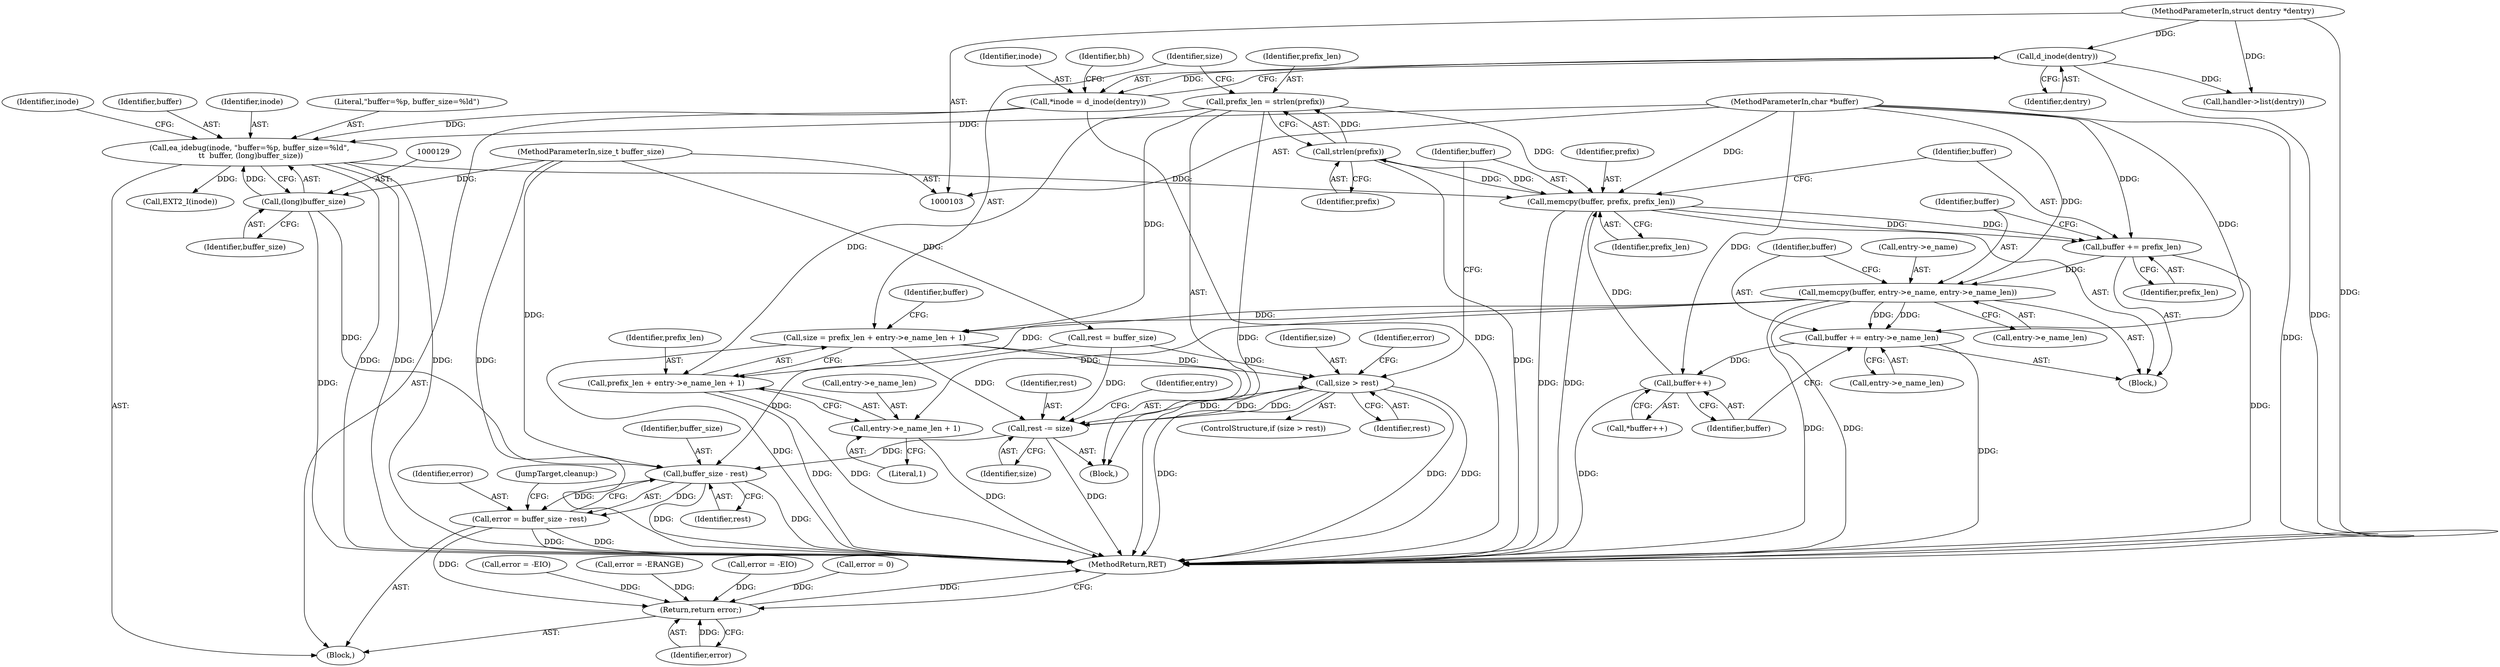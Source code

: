 digraph "0_linux_be0726d33cb8f411945884664924bed3cb8c70ee_8@API" {
"1000295" [label="(Call,prefix_len = strlen(prefix))"];
"1000297" [label="(Call,strlen(prefix))"];
"1000322" [label="(Call,memcpy(buffer, prefix, prefix_len))"];
"1000124" [label="(Call,ea_idebug(inode, \"buffer=%p, buffer_size=%ld\",\n \t\t  buffer, (long)buffer_size))"];
"1000109" [label="(Call,*inode = d_inode(dentry))"];
"1000111" [label="(Call,d_inode(dentry))"];
"1000104" [label="(MethodParameterIn,struct dentry *dentry)"];
"1000105" [label="(MethodParameterIn,char *buffer)"];
"1000128" [label="(Call,(long)buffer_size)"];
"1000106" [label="(MethodParameterIn,size_t buffer_size)"];
"1000344" [label="(Call,buffer++)"];
"1000337" [label="(Call,buffer += entry->e_name_len)"];
"1000329" [label="(Call,memcpy(buffer, entry->e_name, entry->e_name_len))"];
"1000326" [label="(Call,buffer += prefix_len)"];
"1000295" [label="(Call,prefix_len = strlen(prefix))"];
"1000300" [label="(Call,size = prefix_len + entry->e_name_len + 1)"];
"1000313" [label="(Call,size > rest)"];
"1000347" [label="(Call,rest -= size)"];
"1000352" [label="(Call,buffer_size - rest)"];
"1000350" [label="(Call,error = buffer_size - rest)"];
"1000364" [label="(Return,return error;)"];
"1000302" [label="(Call,prefix_len + entry->e_name_len + 1)"];
"1000304" [label="(Call,entry->e_name_len + 1)"];
"1000345" [label="(Identifier,buffer)"];
"1000301" [label="(Identifier,size)"];
"1000104" [label="(MethodParameterIn,struct dentry *dentry)"];
"1000322" [label="(Call,memcpy(buffer, prefix, prefix_len))"];
"1000110" [label="(Identifier,inode)"];
"1000126" [label="(Literal,\"buffer=%p, buffer_size=%ld\")"];
"1000318" [label="(Identifier,error)"];
"1000330" [label="(Identifier,buffer)"];
"1000349" [label="(Identifier,size)"];
"1000354" [label="(Identifier,rest)"];
"1000343" [label="(Call,*buffer++)"];
"1000124" [label="(Call,ea_idebug(inode, \"buffer=%p, buffer_size=%ld\",\n \t\t  buffer, (long)buffer_size))"];
"1000313" [label="(Call,size > rest)"];
"1000225" [label="(Call,error = -EIO)"];
"1000107" [label="(Block,)"];
"1000364" [label="(Return,return error;)"];
"1000329" [label="(Call,memcpy(buffer, entry->e_name, entry->e_name_len))"];
"1000296" [label="(Identifier,prefix_len)"];
"1000290" [label="(Block,)"];
"1000317" [label="(Call,error = -ERANGE)"];
"1000352" [label="(Call,buffer_size - rest)"];
"1000305" [label="(Call,entry->e_name_len)"];
"1000326" [label="(Call,buffer += prefix_len)"];
"1000112" [label="(Identifier,dentry)"];
"1000130" [label="(Identifier,buffer_size)"];
"1000105" [label="(MethodParameterIn,char *buffer)"];
"1000115" [label="(Identifier,bh)"];
"1000298" [label="(Identifier,prefix)"];
"1000106" [label="(MethodParameterIn,size_t buffer_size)"];
"1000324" [label="(Identifier,prefix)"];
"1000310" [label="(Identifier,buffer)"];
"1000365" [label="(Identifier,error)"];
"1000314" [label="(Identifier,size)"];
"1000164" [label="(Call,error = -EIO)"];
"1000351" [label="(Identifier,error)"];
"1000325" [label="(Identifier,prefix_len)"];
"1000334" [label="(Call,entry->e_name_len)"];
"1000303" [label="(Identifier,prefix_len)"];
"1000308" [label="(Literal,1)"];
"1000137" [label="(Call,error = 0)"];
"1000135" [label="(Identifier,inode)"];
"1000304" [label="(Call,entry->e_name_len + 1)"];
"1000323" [label="(Identifier,buffer)"];
"1000111" [label="(Call,d_inode(dentry))"];
"1000353" [label="(Identifier,buffer_size)"];
"1000269" [label="(Identifier,entry)"];
"1000355" [label="(JumpTarget,cleanup:)"];
"1000337" [label="(Call,buffer += entry->e_name_len)"];
"1000312" [label="(ControlStructure,if (size > rest))"];
"1000311" [label="(Block,)"];
"1000120" [label="(Call,rest = buffer_size)"];
"1000315" [label="(Identifier,rest)"];
"1000344" [label="(Call,buffer++)"];
"1000338" [label="(Identifier,buffer)"];
"1000127" [label="(Identifier,buffer)"];
"1000109" [label="(Call,*inode = d_inode(dentry))"];
"1000347" [label="(Call,rest -= size)"];
"1000302" [label="(Call,prefix_len + entry->e_name_len + 1)"];
"1000297" [label="(Call,strlen(prefix))"];
"1000348" [label="(Identifier,rest)"];
"1000350" [label="(Call,error = buffer_size - rest)"];
"1000366" [label="(MethodReturn,RET)"];
"1000328" [label="(Identifier,prefix_len)"];
"1000125" [label="(Identifier,inode)"];
"1000300" [label="(Call,size = prefix_len + entry->e_name_len + 1)"];
"1000295" [label="(Call,prefix_len = strlen(prefix))"];
"1000327" [label="(Identifier,buffer)"];
"1000339" [label="(Call,entry->e_name_len)"];
"1000128" [label="(Call,(long)buffer_size)"];
"1000331" [label="(Call,entry->e_name)"];
"1000288" [label="(Call,handler->list(dentry))"];
"1000134" [label="(Call,EXT2_I(inode))"];
"1000295" -> "1000290"  [label="AST: "];
"1000295" -> "1000297"  [label="CFG: "];
"1000296" -> "1000295"  [label="AST: "];
"1000297" -> "1000295"  [label="AST: "];
"1000301" -> "1000295"  [label="CFG: "];
"1000295" -> "1000366"  [label="DDG: "];
"1000297" -> "1000295"  [label="DDG: "];
"1000295" -> "1000300"  [label="DDG: "];
"1000295" -> "1000302"  [label="DDG: "];
"1000295" -> "1000322"  [label="DDG: "];
"1000297" -> "1000298"  [label="CFG: "];
"1000298" -> "1000297"  [label="AST: "];
"1000297" -> "1000366"  [label="DDG: "];
"1000322" -> "1000297"  [label="DDG: "];
"1000297" -> "1000322"  [label="DDG: "];
"1000322" -> "1000311"  [label="AST: "];
"1000322" -> "1000325"  [label="CFG: "];
"1000323" -> "1000322"  [label="AST: "];
"1000324" -> "1000322"  [label="AST: "];
"1000325" -> "1000322"  [label="AST: "];
"1000327" -> "1000322"  [label="CFG: "];
"1000322" -> "1000366"  [label="DDG: "];
"1000322" -> "1000366"  [label="DDG: "];
"1000124" -> "1000322"  [label="DDG: "];
"1000344" -> "1000322"  [label="DDG: "];
"1000105" -> "1000322"  [label="DDG: "];
"1000322" -> "1000326"  [label="DDG: "];
"1000322" -> "1000326"  [label="DDG: "];
"1000124" -> "1000107"  [label="AST: "];
"1000124" -> "1000128"  [label="CFG: "];
"1000125" -> "1000124"  [label="AST: "];
"1000126" -> "1000124"  [label="AST: "];
"1000127" -> "1000124"  [label="AST: "];
"1000128" -> "1000124"  [label="AST: "];
"1000135" -> "1000124"  [label="CFG: "];
"1000124" -> "1000366"  [label="DDG: "];
"1000124" -> "1000366"  [label="DDG: "];
"1000124" -> "1000366"  [label="DDG: "];
"1000109" -> "1000124"  [label="DDG: "];
"1000105" -> "1000124"  [label="DDG: "];
"1000128" -> "1000124"  [label="DDG: "];
"1000124" -> "1000134"  [label="DDG: "];
"1000109" -> "1000107"  [label="AST: "];
"1000109" -> "1000111"  [label="CFG: "];
"1000110" -> "1000109"  [label="AST: "];
"1000111" -> "1000109"  [label="AST: "];
"1000115" -> "1000109"  [label="CFG: "];
"1000109" -> "1000366"  [label="DDG: "];
"1000111" -> "1000109"  [label="DDG: "];
"1000111" -> "1000112"  [label="CFG: "];
"1000112" -> "1000111"  [label="AST: "];
"1000111" -> "1000366"  [label="DDG: "];
"1000104" -> "1000111"  [label="DDG: "];
"1000111" -> "1000288"  [label="DDG: "];
"1000104" -> "1000103"  [label="AST: "];
"1000104" -> "1000366"  [label="DDG: "];
"1000104" -> "1000288"  [label="DDG: "];
"1000105" -> "1000103"  [label="AST: "];
"1000105" -> "1000366"  [label="DDG: "];
"1000105" -> "1000326"  [label="DDG: "];
"1000105" -> "1000329"  [label="DDG: "];
"1000105" -> "1000337"  [label="DDG: "];
"1000105" -> "1000344"  [label="DDG: "];
"1000128" -> "1000130"  [label="CFG: "];
"1000129" -> "1000128"  [label="AST: "];
"1000130" -> "1000128"  [label="AST: "];
"1000128" -> "1000366"  [label="DDG: "];
"1000106" -> "1000128"  [label="DDG: "];
"1000128" -> "1000352"  [label="DDG: "];
"1000106" -> "1000103"  [label="AST: "];
"1000106" -> "1000366"  [label="DDG: "];
"1000106" -> "1000120"  [label="DDG: "];
"1000106" -> "1000352"  [label="DDG: "];
"1000344" -> "1000343"  [label="AST: "];
"1000344" -> "1000345"  [label="CFG: "];
"1000345" -> "1000344"  [label="AST: "];
"1000343" -> "1000344"  [label="CFG: "];
"1000344" -> "1000366"  [label="DDG: "];
"1000337" -> "1000344"  [label="DDG: "];
"1000337" -> "1000311"  [label="AST: "];
"1000337" -> "1000339"  [label="CFG: "];
"1000338" -> "1000337"  [label="AST: "];
"1000339" -> "1000337"  [label="AST: "];
"1000345" -> "1000337"  [label="CFG: "];
"1000337" -> "1000366"  [label="DDG: "];
"1000329" -> "1000337"  [label="DDG: "];
"1000329" -> "1000337"  [label="DDG: "];
"1000329" -> "1000311"  [label="AST: "];
"1000329" -> "1000334"  [label="CFG: "];
"1000330" -> "1000329"  [label="AST: "];
"1000331" -> "1000329"  [label="AST: "];
"1000334" -> "1000329"  [label="AST: "];
"1000338" -> "1000329"  [label="CFG: "];
"1000329" -> "1000366"  [label="DDG: "];
"1000329" -> "1000366"  [label="DDG: "];
"1000329" -> "1000300"  [label="DDG: "];
"1000329" -> "1000302"  [label="DDG: "];
"1000329" -> "1000304"  [label="DDG: "];
"1000326" -> "1000329"  [label="DDG: "];
"1000326" -> "1000311"  [label="AST: "];
"1000326" -> "1000328"  [label="CFG: "];
"1000327" -> "1000326"  [label="AST: "];
"1000328" -> "1000326"  [label="AST: "];
"1000330" -> "1000326"  [label="CFG: "];
"1000326" -> "1000366"  [label="DDG: "];
"1000300" -> "1000290"  [label="AST: "];
"1000300" -> "1000302"  [label="CFG: "];
"1000301" -> "1000300"  [label="AST: "];
"1000302" -> "1000300"  [label="AST: "];
"1000310" -> "1000300"  [label="CFG: "];
"1000300" -> "1000366"  [label="DDG: "];
"1000300" -> "1000313"  [label="DDG: "];
"1000300" -> "1000347"  [label="DDG: "];
"1000313" -> "1000312"  [label="AST: "];
"1000313" -> "1000315"  [label="CFG: "];
"1000314" -> "1000313"  [label="AST: "];
"1000315" -> "1000313"  [label="AST: "];
"1000318" -> "1000313"  [label="CFG: "];
"1000323" -> "1000313"  [label="CFG: "];
"1000313" -> "1000366"  [label="DDG: "];
"1000313" -> "1000366"  [label="DDG: "];
"1000313" -> "1000366"  [label="DDG: "];
"1000347" -> "1000313"  [label="DDG: "];
"1000120" -> "1000313"  [label="DDG: "];
"1000313" -> "1000347"  [label="DDG: "];
"1000313" -> "1000347"  [label="DDG: "];
"1000347" -> "1000290"  [label="AST: "];
"1000347" -> "1000349"  [label="CFG: "];
"1000348" -> "1000347"  [label="AST: "];
"1000349" -> "1000347"  [label="AST: "];
"1000269" -> "1000347"  [label="CFG: "];
"1000347" -> "1000366"  [label="DDG: "];
"1000120" -> "1000347"  [label="DDG: "];
"1000347" -> "1000352"  [label="DDG: "];
"1000352" -> "1000350"  [label="AST: "];
"1000352" -> "1000354"  [label="CFG: "];
"1000353" -> "1000352"  [label="AST: "];
"1000354" -> "1000352"  [label="AST: "];
"1000350" -> "1000352"  [label="CFG: "];
"1000352" -> "1000366"  [label="DDG: "];
"1000352" -> "1000366"  [label="DDG: "];
"1000352" -> "1000350"  [label="DDG: "];
"1000352" -> "1000350"  [label="DDG: "];
"1000120" -> "1000352"  [label="DDG: "];
"1000350" -> "1000107"  [label="AST: "];
"1000351" -> "1000350"  [label="AST: "];
"1000355" -> "1000350"  [label="CFG: "];
"1000350" -> "1000366"  [label="DDG: "];
"1000350" -> "1000366"  [label="DDG: "];
"1000350" -> "1000364"  [label="DDG: "];
"1000364" -> "1000107"  [label="AST: "];
"1000364" -> "1000365"  [label="CFG: "];
"1000365" -> "1000364"  [label="AST: "];
"1000366" -> "1000364"  [label="CFG: "];
"1000364" -> "1000366"  [label="DDG: "];
"1000365" -> "1000364"  [label="DDG: "];
"1000317" -> "1000364"  [label="DDG: "];
"1000225" -> "1000364"  [label="DDG: "];
"1000137" -> "1000364"  [label="DDG: "];
"1000164" -> "1000364"  [label="DDG: "];
"1000302" -> "1000304"  [label="CFG: "];
"1000303" -> "1000302"  [label="AST: "];
"1000304" -> "1000302"  [label="AST: "];
"1000302" -> "1000366"  [label="DDG: "];
"1000302" -> "1000366"  [label="DDG: "];
"1000304" -> "1000308"  [label="CFG: "];
"1000305" -> "1000304"  [label="AST: "];
"1000308" -> "1000304"  [label="AST: "];
"1000304" -> "1000366"  [label="DDG: "];
}
